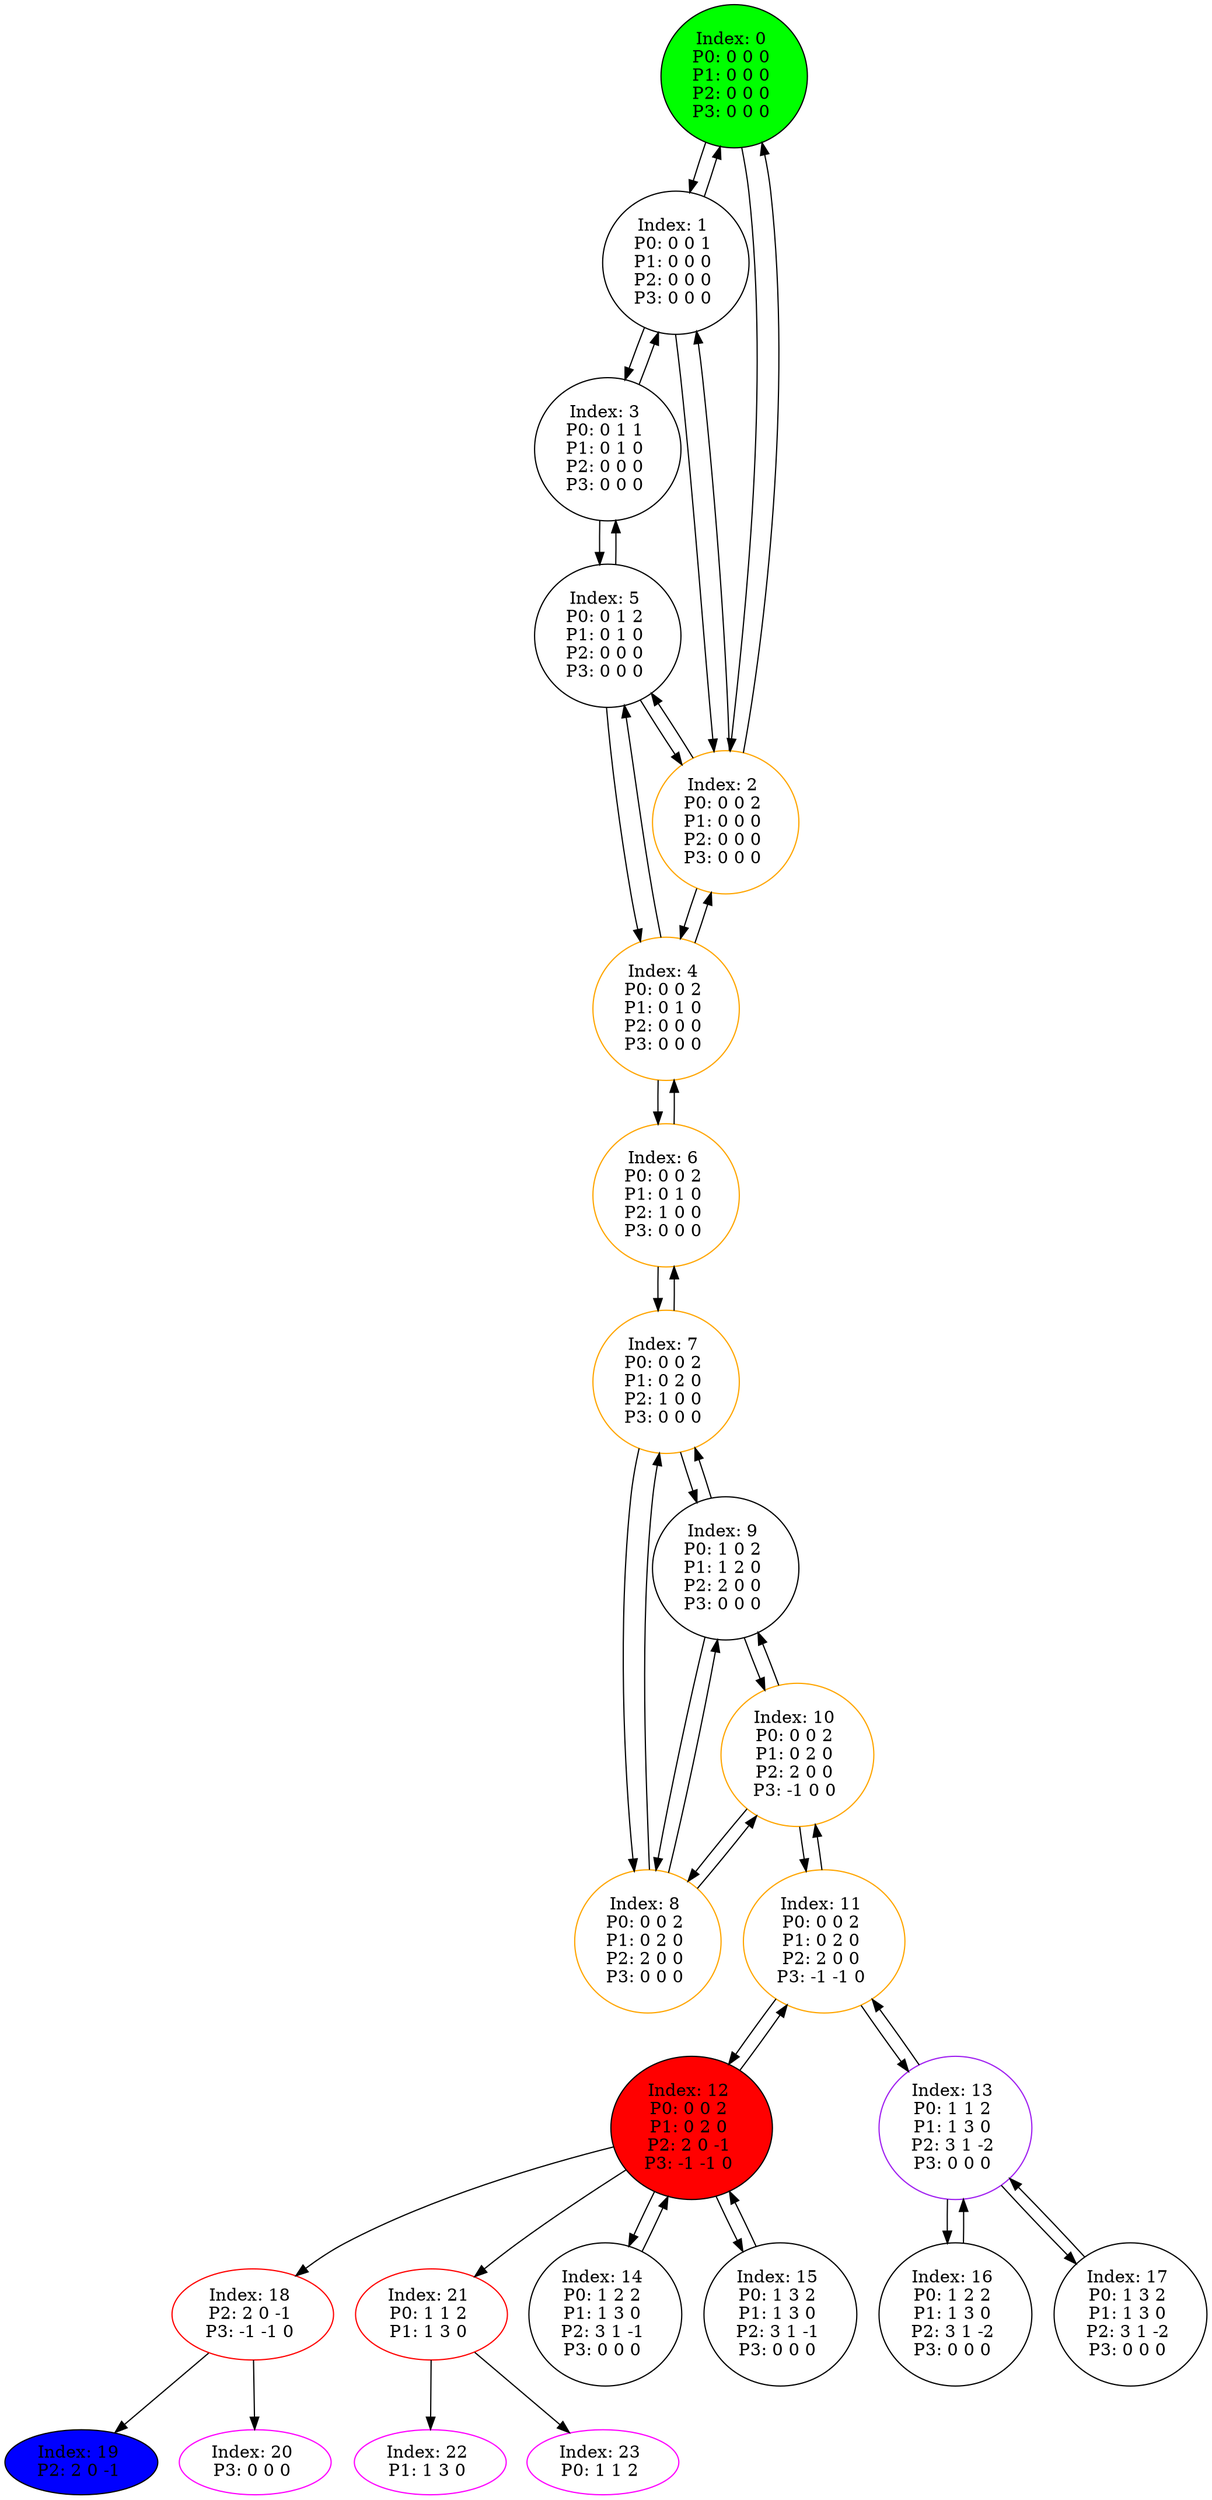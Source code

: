 digraph G {
color = "black"
0[label = "Index: 0 
P0: 0 0 0 
P1: 0 0 0 
P2: 0 0 0 
P3: 0 0 0 
", style="filled", fillcolor = "green"]
1[label = "Index: 1 
P0: 0 0 1 
P1: 0 0 0 
P2: 0 0 0 
P3: 0 0 0 
"]
2[label = "Index: 2 
P0: 0 0 2 
P1: 0 0 0 
P2: 0 0 0 
P3: 0 0 0 
", color = "orange"]
3[label = "Index: 3 
P0: 0 1 1 
P1: 0 1 0 
P2: 0 0 0 
P3: 0 0 0 
"]
4[label = "Index: 4 
P0: 0 0 2 
P1: 0 1 0 
P2: 0 0 0 
P3: 0 0 0 
", color = "orange"]
5[label = "Index: 5 
P0: 0 1 2 
P1: 0 1 0 
P2: 0 0 0 
P3: 0 0 0 
"]
6[label = "Index: 6 
P0: 0 0 2 
P1: 0 1 0 
P2: 1 0 0 
P3: 0 0 0 
", color = "orange"]
7[label = "Index: 7 
P0: 0 0 2 
P1: 0 2 0 
P2: 1 0 0 
P3: 0 0 0 
", color = "orange"]
8[label = "Index: 8 
P0: 0 0 2 
P1: 0 2 0 
P2: 2 0 0 
P3: 0 0 0 
", color = "orange"]
9[label = "Index: 9 
P0: 1 0 2 
P1: 1 2 0 
P2: 2 0 0 
P3: 0 0 0 
"]
10[label = "Index: 10 
P0: 0 0 2 
P1: 0 2 0 
P2: 2 0 0 
P3: -1 0 0 
", color = "orange"]
11[label = "Index: 11 
P0: 0 0 2 
P1: 0 2 0 
P2: 2 0 0 
P3: -1 -1 0 
", color = "orange"]
12[label = "Index: 12 
P0: 0 0 2 
P1: 0 2 0 
P2: 2 0 -1 
P3: -1 -1 0 
", style="filled", fillcolor = "red"]
13[label = "Index: 13 
P0: 1 1 2 
P1: 1 3 0 
P2: 3 1 -2 
P3: 0 0 0 
", color = "purple"]
14[label = "Index: 14 
P0: 1 2 2 
P1: 1 3 0 
P2: 3 1 -1 
P3: 0 0 0 
"]
15[label = "Index: 15 
P0: 1 3 2 
P1: 1 3 0 
P2: 3 1 -1 
P3: 0 0 0 
"]
16[label = "Index: 16 
P0: 1 2 2 
P1: 1 3 0 
P2: 3 1 -2 
P3: 0 0 0 
"]
17[label = "Index: 17 
P0: 1 3 2 
P1: 1 3 0 
P2: 3 1 -2 
P3: 0 0 0 
"]
18[label = "Index: 18 
P2: 2 0 -1 
P3: -1 -1 0 
", color = "red"]
19[label = "Index: 19 
P2: 2 0 -1 
", style="filled", fillcolor = "blue"]
20[label = "Index: 20 
P3: 0 0 0 
", color = "fuchsia"]
21[label = "Index: 21 
P0: 1 1 2 
P1: 1 3 0 
", color = "red"]
22[label = "Index: 22 
P1: 1 3 0 
", color = "fuchsia"]
23[label = "Index: 23 
P0: 1 1 2 
", color = "fuchsia"]
0 -> 1
0 -> 2

1 -> 0
1 -> 2
1 -> 3

2 -> 0
2 -> 1
2 -> 4
2 -> 5

3 -> 1
3 -> 5

4 -> 2
4 -> 5
4 -> 6

5 -> 2
5 -> 3
5 -> 4

6 -> 4
6 -> 7

7 -> 6
7 -> 8
7 -> 9

8 -> 7
8 -> 9
8 -> 10

9 -> 7
9 -> 8
9 -> 10

10 -> 8
10 -> 9
10 -> 11

11 -> 10
11 -> 12
11 -> 13

12 -> 11
12 -> 14
12 -> 15
12 -> 18
12 -> 21

13 -> 11
13 -> 16
13 -> 17

14 -> 12

15 -> 12

16 -> 13

17 -> 13

18 -> 20
18 -> 19

21 -> 22
21 -> 23

}
